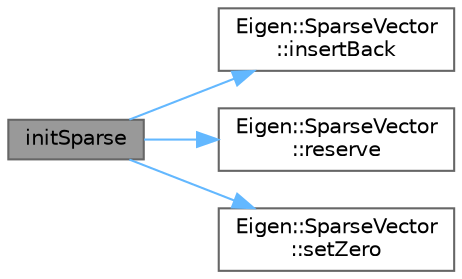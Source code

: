 digraph "initSparse"
{
 // LATEX_PDF_SIZE
  bgcolor="transparent";
  edge [fontname=Helvetica,fontsize=10,labelfontname=Helvetica,labelfontsize=10];
  node [fontname=Helvetica,fontsize=10,shape=box,height=0.2,width=0.4];
  rankdir="LR";
  Node1 [id="Node000001",label="initSparse",height=0.2,width=0.4,color="gray40", fillcolor="grey60", style="filled", fontcolor="black",tooltip=" "];
  Node1 -> Node2 [id="edge1_Node000001_Node000002",color="steelblue1",style="solid",tooltip=" "];
  Node2 [id="Node000002",label="Eigen::SparseVector\l::insertBack",height=0.2,width=0.4,color="grey40", fillcolor="white", style="filled",URL="$class_eigen_1_1_sparse_vector.html#ac540e2d1bff5e8565523367fd4da2ed7",tooltip=" "];
  Node1 -> Node3 [id="edge2_Node000001_Node000003",color="steelblue1",style="solid",tooltip=" "];
  Node3 [id="Node000003",label="Eigen::SparseVector\l::reserve",height=0.2,width=0.4,color="grey40", fillcolor="white", style="filled",URL="$class_eigen_1_1_sparse_vector.html#a594675dd305845e55edcab61c1b21d33",tooltip=" "];
  Node1 -> Node4 [id="edge3_Node000001_Node000004",color="steelblue1",style="solid",tooltip=" "];
  Node4 [id="Node000004",label="Eigen::SparseVector\l::setZero",height=0.2,width=0.4,color="grey40", fillcolor="white", style="filled",URL="$class_eigen_1_1_sparse_vector.html#ac36267ff08f2ac0d884189086acf2b44",tooltip=" "];
}
